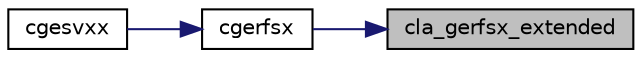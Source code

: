digraph "cla_gerfsx_extended"
{
 // LATEX_PDF_SIZE
  edge [fontname="Helvetica",fontsize="10",labelfontname="Helvetica",labelfontsize="10"];
  node [fontname="Helvetica",fontsize="10",shape=record];
  rankdir="RL";
  Node1 [label="cla_gerfsx_extended",height=0.2,width=0.4,color="black", fillcolor="grey75", style="filled", fontcolor="black",tooltip="CLA_GERFSX_EXTENDED"];
  Node1 -> Node2 [dir="back",color="midnightblue",fontsize="10",style="solid",fontname="Helvetica"];
  Node2 [label="cgerfsx",height=0.2,width=0.4,color="black", fillcolor="white", style="filled",URL="$cgerfsx_8f.html#a1cc6317bb51919b658efa7bc80f286c2",tooltip="CGERFSX"];
  Node2 -> Node3 [dir="back",color="midnightblue",fontsize="10",style="solid",fontname="Helvetica"];
  Node3 [label="cgesvxx",height=0.2,width=0.4,color="black", fillcolor="white", style="filled",URL="$cgesvxx_8f.html#a54e141455b3d59923af0a5d79ffebcfb",tooltip="CGESVXX computes the solution to system of linear equations A * X = B for GE matrices"];
}
